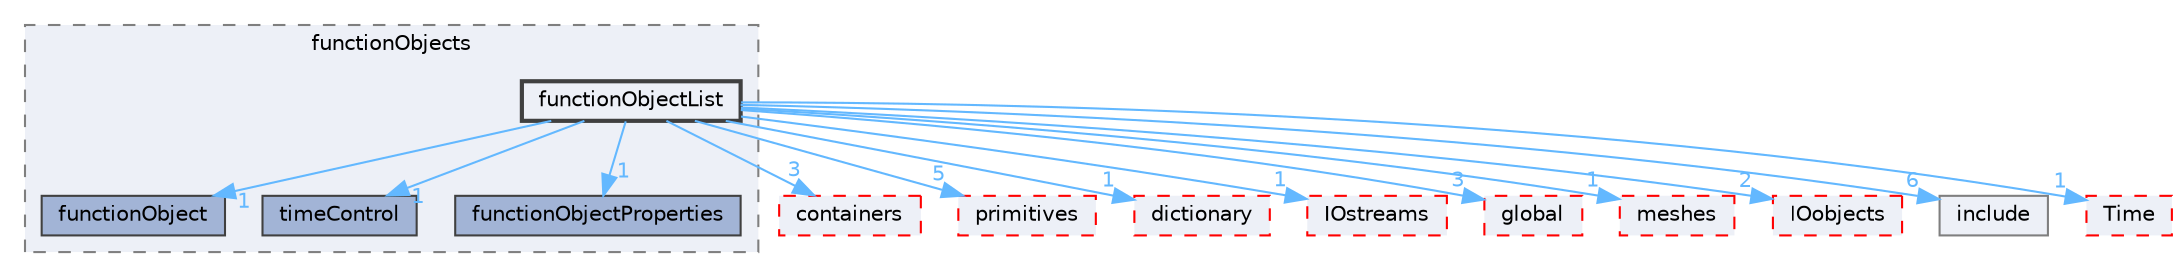 digraph "src/OpenFOAM/db/functionObjects/functionObjectList"
{
 // LATEX_PDF_SIZE
  bgcolor="transparent";
  edge [fontname=Helvetica,fontsize=10,labelfontname=Helvetica,labelfontsize=10];
  node [fontname=Helvetica,fontsize=10,shape=box,height=0.2,width=0.4];
  compound=true
  subgraph clusterdir_b1391b8691e21d3cff54e51a698f3c2b {
    graph [ bgcolor="#edf0f7", pencolor="grey50", label="functionObjects", fontname=Helvetica,fontsize=10 style="filled,dashed", URL="dir_b1391b8691e21d3cff54e51a698f3c2b.html",tooltip=""]
  dir_54771b73ae8d00c119965aead573f78a [label="functionObject", fillcolor="#a2b4d6", color="grey25", style="filled", URL="dir_54771b73ae8d00c119965aead573f78a.html",tooltip=""];
  dir_fbbffa4219cffdcb8db6926ee9f2cf4a [label="timeControl", fillcolor="#a2b4d6", color="grey25", style="filled", URL="dir_fbbffa4219cffdcb8db6926ee9f2cf4a.html",tooltip=""];
  dir_f58231813ed83ee40b99f7c999c772b9 [label="functionObjectProperties", fillcolor="#a2b4d6", color="grey25", style="filled", URL="dir_f58231813ed83ee40b99f7c999c772b9.html",tooltip=""];
  dir_11e3bd0f10a83b07d4e15684491ae9c4 [label="functionObjectList", fillcolor="#edf0f7", color="grey25", style="filled,bold", URL="dir_11e3bd0f10a83b07d4e15684491ae9c4.html",tooltip=""];
  }
  dir_19d0872053bde092be81d7fe3f56cbf7 [label="containers", fillcolor="#edf0f7", color="red", style="filled,dashed", URL="dir_19d0872053bde092be81d7fe3f56cbf7.html",tooltip=""];
  dir_3e50f45338116b169052b428016851aa [label="primitives", fillcolor="#edf0f7", color="red", style="filled,dashed", URL="dir_3e50f45338116b169052b428016851aa.html",tooltip=""];
  dir_43e4f3d5f4ba74ef6e29186317ac2bae [label="dictionary", fillcolor="#edf0f7", color="red", style="filled,dashed", URL="dir_43e4f3d5f4ba74ef6e29186317ac2bae.html",tooltip=""];
  dir_466e4f5b4cc1582939ab4ceba36098d8 [label="IOstreams", fillcolor="#edf0f7", color="red", style="filled,dashed", URL="dir_466e4f5b4cc1582939ab4ceba36098d8.html",tooltip=""];
  dir_8583492183f4d27c76555f8f333dd07b [label="global", fillcolor="#edf0f7", color="red", style="filled,dashed", URL="dir_8583492183f4d27c76555f8f333dd07b.html",tooltip=""];
  dir_aa2423979fb45fc41c393a5db370ab21 [label="meshes", fillcolor="#edf0f7", color="red", style="filled,dashed", URL="dir_aa2423979fb45fc41c393a5db370ab21.html",tooltip=""];
  dir_cc10b28373a5cdb85fcb1ececb22619b [label="IOobjects", fillcolor="#edf0f7", color="red", style="filled,dashed", URL="dir_cc10b28373a5cdb85fcb1ececb22619b.html",tooltip=""];
  dir_e954e9f5966bc1c681a414ec8bd0ee15 [label="include", fillcolor="#edf0f7", color="grey50", style="filled", URL="dir_e954e9f5966bc1c681a414ec8bd0ee15.html",tooltip=""];
  dir_ec5b63092fb55ef516ddf05b3841c89d [label="Time", fillcolor="#edf0f7", color="red", style="filled,dashed", URL="dir_ec5b63092fb55ef516ddf05b3841c89d.html",tooltip=""];
  dir_11e3bd0f10a83b07d4e15684491ae9c4->dir_19d0872053bde092be81d7fe3f56cbf7 [headlabel="3", labeldistance=1.5 headhref="dir_001515_000669.html" href="dir_001515_000669.html" color="steelblue1" fontcolor="steelblue1"];
  dir_11e3bd0f10a83b07d4e15684491ae9c4->dir_3e50f45338116b169052b428016851aa [headlabel="5", labeldistance=1.5 headhref="dir_001515_003069.html" href="dir_001515_003069.html" color="steelblue1" fontcolor="steelblue1"];
  dir_11e3bd0f10a83b07d4e15684491ae9c4->dir_43e4f3d5f4ba74ef6e29186317ac2bae [headlabel="1", labeldistance=1.5 headhref="dir_001515_000924.html" href="dir_001515_000924.html" color="steelblue1" fontcolor="steelblue1"];
  dir_11e3bd0f10a83b07d4e15684491ae9c4->dir_466e4f5b4cc1582939ab4ceba36098d8 [headlabel="1", labeldistance=1.5 headhref="dir_001515_001967.html" href="dir_001515_001967.html" color="steelblue1" fontcolor="steelblue1"];
  dir_11e3bd0f10a83b07d4e15684491ae9c4->dir_54771b73ae8d00c119965aead573f78a [headlabel="1", labeldistance=1.5 headhref="dir_001515_001514.html" href="dir_001515_001514.html" color="steelblue1" fontcolor="steelblue1"];
  dir_11e3bd0f10a83b07d4e15684491ae9c4->dir_8583492183f4d27c76555f8f333dd07b [headlabel="3", labeldistance=1.5 headhref="dir_001515_001645.html" href="dir_001515_001645.html" color="steelblue1" fontcolor="steelblue1"];
  dir_11e3bd0f10a83b07d4e15684491ae9c4->dir_aa2423979fb45fc41c393a5db370ab21 [headlabel="1", labeldistance=1.5 headhref="dir_001515_002368.html" href="dir_001515_002368.html" color="steelblue1" fontcolor="steelblue1"];
  dir_11e3bd0f10a83b07d4e15684491ae9c4->dir_cc10b28373a5cdb85fcb1ececb22619b [headlabel="2", labeldistance=1.5 headhref="dir_001515_001964.html" href="dir_001515_001964.html" color="steelblue1" fontcolor="steelblue1"];
  dir_11e3bd0f10a83b07d4e15684491ae9c4->dir_e954e9f5966bc1c681a414ec8bd0ee15 [headlabel="6", labeldistance=1.5 headhref="dir_001515_001804.html" href="dir_001515_001804.html" color="steelblue1" fontcolor="steelblue1"];
  dir_11e3bd0f10a83b07d4e15684491ae9c4->dir_ec5b63092fb55ef516ddf05b3841c89d [headlabel="1", labeldistance=1.5 headhref="dir_001515_004036.html" href="dir_001515_004036.html" color="steelblue1" fontcolor="steelblue1"];
  dir_11e3bd0f10a83b07d4e15684491ae9c4->dir_f58231813ed83ee40b99f7c999c772b9 [headlabel="1", labeldistance=1.5 headhref="dir_001515_001516.html" href="dir_001515_001516.html" color="steelblue1" fontcolor="steelblue1"];
  dir_11e3bd0f10a83b07d4e15684491ae9c4->dir_fbbffa4219cffdcb8db6926ee9f2cf4a [headlabel="1", labeldistance=1.5 headhref="dir_001515_004038.html" href="dir_001515_004038.html" color="steelblue1" fontcolor="steelblue1"];
}
